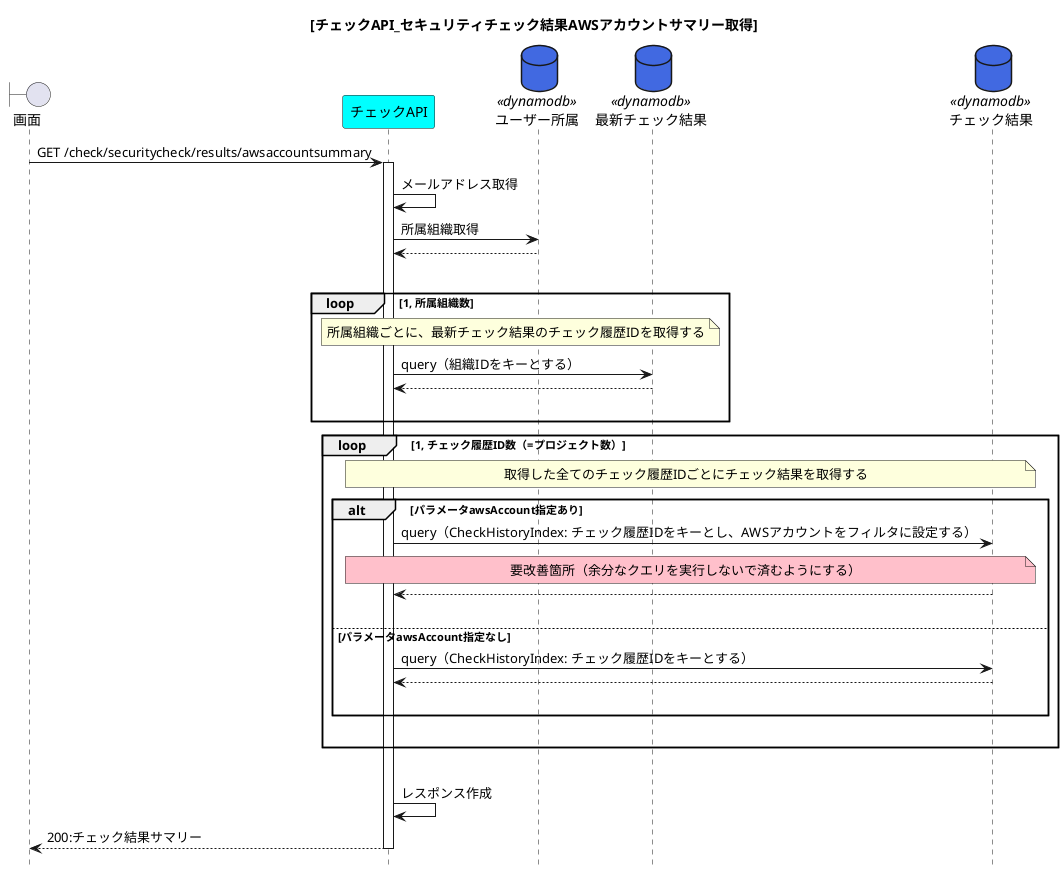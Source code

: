 @startuml{API_チェック_セキュリティチェック結果AWSアカウントサマリー取得.png}
title [チェックAPI_セキュリティチェック結果AWSアカウントサマリー取得]
hide footbox

boundary 画面 as view
participant チェックAPI as api_check #cyan
database ユーザー所属 as table_affiliation <<dynamodb>> #royalblue
database 最新チェック結果 as table_latest_check <<dynamodb>> #royalblue
database チェック結果 as table_check_result <<dynamodb>> #royalblue

view -> api_check :GET /check/securitycheck/results/awsaccountsummary
activate api_check
    api_check -> api_check :メールアドレス取得
    api_check -> table_affiliation :所属組織取得
    table_affiliation --> api_check
    |||
    loop 1, 所属組織数
        note over api_check, table_latest_check :所属組織ごとに、最新チェック結果のチェック履歴IDを取得する
        api_check -> table_latest_check :query（組織IDをキーとする）
        table_latest_check --> api_check
        |||
    end
    loop 1, チェック履歴ID数（=プロジェクト数）
        note over api_check, table_check_result :取得した全てのチェック履歴IDごとにチェック結果を取得する
        alt パラメータawsAccount指定あり
            api_check -> table_check_result :query（CheckHistoryIndex: チェック履歴IDをキーとし、AWSアカウントをフィルタに設定する）
            note over api_check, table_check_result #pink :要改善箇所（余分なクエリを実行しないで済むようにする）
            table_check_result --> api_check
            |||
        else パラメータawsAccount指定なし
            api_check -> table_check_result :query（CheckHistoryIndex: チェック履歴IDをキーとする）
            table_check_result --> api_check
            |||
        end
        |||
    end
    |||
    api_check -> api_check :レスポンス作成
    api_check --> view :200:チェック結果サマリー
deactivate api_check

@enduml
